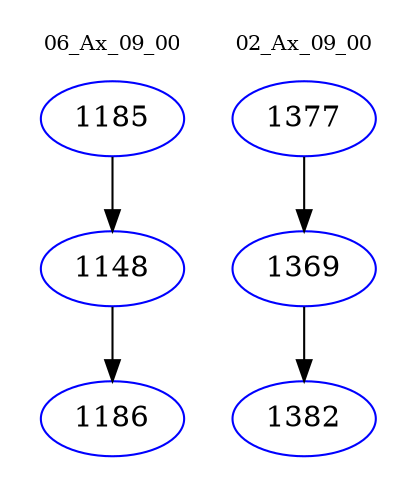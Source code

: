 digraph{
subgraph cluster_0 {
color = white
label = "06_Ax_09_00";
fontsize=10;
T0_1185 [label="1185", color="blue"]
T0_1185 -> T0_1148 [color="black"]
T0_1148 [label="1148", color="blue"]
T0_1148 -> T0_1186 [color="black"]
T0_1186 [label="1186", color="blue"]
}
subgraph cluster_1 {
color = white
label = "02_Ax_09_00";
fontsize=10;
T1_1377 [label="1377", color="blue"]
T1_1377 -> T1_1369 [color="black"]
T1_1369 [label="1369", color="blue"]
T1_1369 -> T1_1382 [color="black"]
T1_1382 [label="1382", color="blue"]
}
}
